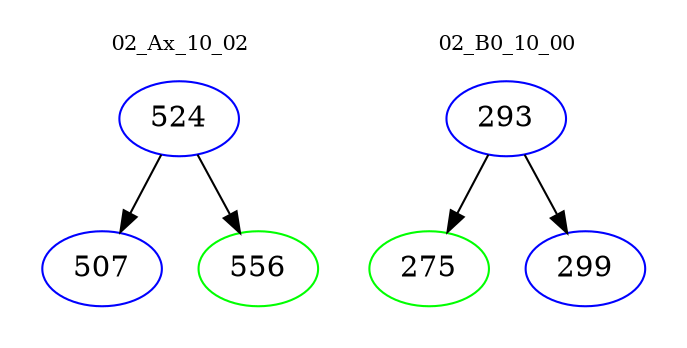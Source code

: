 digraph{
subgraph cluster_0 {
color = white
label = "02_Ax_10_02";
fontsize=10;
T0_524 [label="524", color="blue"]
T0_524 -> T0_507 [color="black"]
T0_507 [label="507", color="blue"]
T0_524 -> T0_556 [color="black"]
T0_556 [label="556", color="green"]
}
subgraph cluster_1 {
color = white
label = "02_B0_10_00";
fontsize=10;
T1_293 [label="293", color="blue"]
T1_293 -> T1_275 [color="black"]
T1_275 [label="275", color="green"]
T1_293 -> T1_299 [color="black"]
T1_299 [label="299", color="blue"]
}
}
